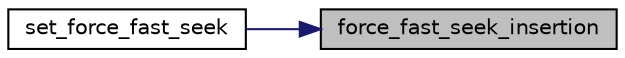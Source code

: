 digraph "force_fast_seek_insertion"
{
 // INTERACTIVE_SVG=YES
 // LATEX_PDF_SIZE
  bgcolor="transparent";
  edge [fontname="Helvetica",fontsize="10",labelfontname="Helvetica",labelfontsize="10"];
  node [fontname="Helvetica",fontsize="10",shape=record];
  rankdir="RL";
  Node1 [label="force_fast_seek_insertion",height=0.2,width=0.4,color="black", fillcolor="grey75", style="filled", fontcolor="black",tooltip=" "];
  Node1 -> Node2 [dir="back",color="midnightblue",fontsize="10",style="solid",fontname="Helvetica"];
  Node2 [label="set_force_fast_seek",height=0.2,width=0.4,color="black",URL="$da/d30/stream__cfg_8c.html#abfebe645e2be574eb1651391e6eba88e",tooltip=" "];
}
